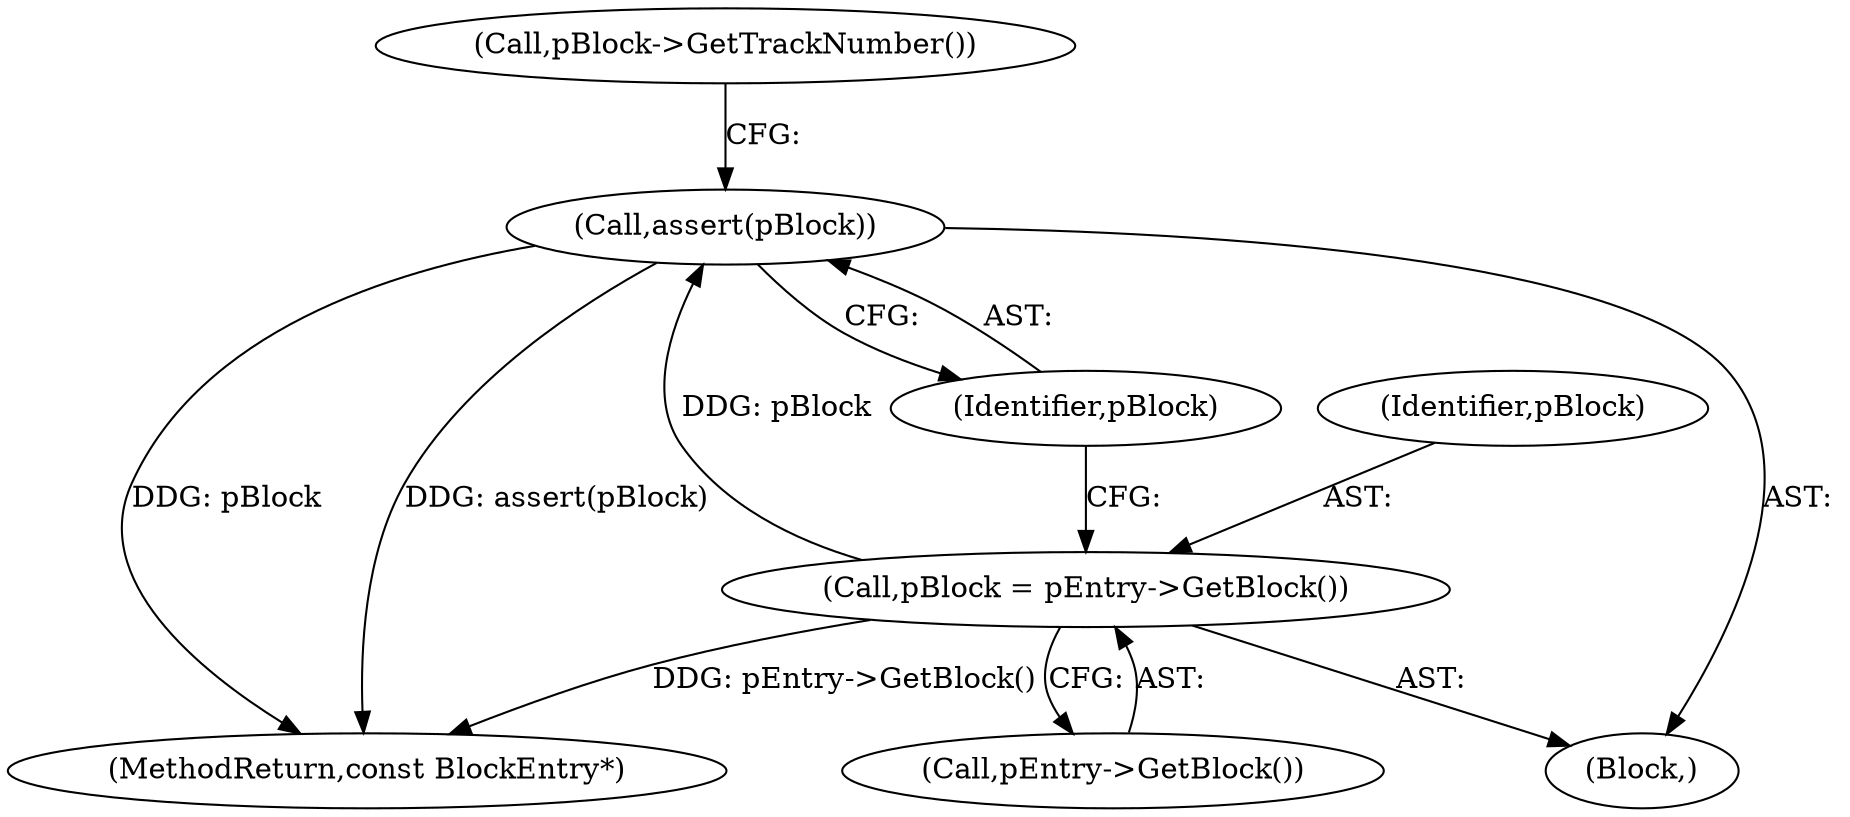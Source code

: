 digraph "0_Android_cc274e2abe8b2a6698a5c47d8aa4bb45f1f9538d_15@API" {
"1000175" [label="(Call,assert(pBlock))"];
"1000172" [label="(Call,pBlock = pEntry->GetBlock())"];
"1000176" [label="(Identifier,pBlock)"];
"1000318" [label="(MethodReturn,const BlockEntry*)"];
"1000180" [label="(Call,pBlock->GetTrackNumber())"];
"1000122" [label="(Block,)"];
"1000174" [label="(Call,pEntry->GetBlock())"];
"1000175" [label="(Call,assert(pBlock))"];
"1000172" [label="(Call,pBlock = pEntry->GetBlock())"];
"1000173" [label="(Identifier,pBlock)"];
"1000175" -> "1000122"  [label="AST: "];
"1000175" -> "1000176"  [label="CFG: "];
"1000176" -> "1000175"  [label="AST: "];
"1000180" -> "1000175"  [label="CFG: "];
"1000175" -> "1000318"  [label="DDG: pBlock"];
"1000175" -> "1000318"  [label="DDG: assert(pBlock)"];
"1000172" -> "1000175"  [label="DDG: pBlock"];
"1000172" -> "1000122"  [label="AST: "];
"1000172" -> "1000174"  [label="CFG: "];
"1000173" -> "1000172"  [label="AST: "];
"1000174" -> "1000172"  [label="AST: "];
"1000176" -> "1000172"  [label="CFG: "];
"1000172" -> "1000318"  [label="DDG: pEntry->GetBlock()"];
}
